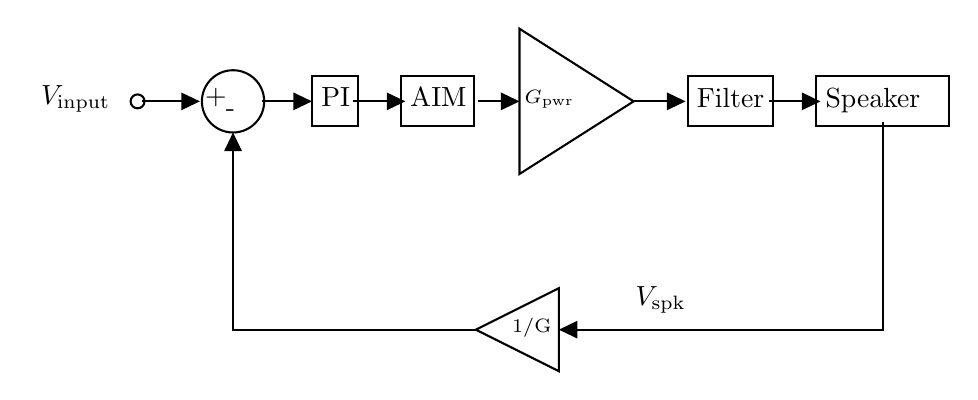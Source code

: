 

\tikzset{every picture/.style={line width=0.75pt}} %set default line width to 0.75pt        

\begin{tikzpicture}[x=0.75pt,y=0.75pt,yscale=-1,xscale=1]
%uncomment if require: \path (0,888); %set diagram left start at 0, and has height of 888

%Shape: Triangle [id:dp7532010602447068] 
\draw   (298,45) -- (243,80) -- (243,10) -- cycle ;

%Shape: Triangle [id:dp15332581012771063] 
\draw   (222,155) -- (262,135) -- (262,175) -- cycle ;
%Straight Lines [id:da5523748626192453] 
\draw    (119,45) -- (140,45) ;
\draw [shift={(143,45)}, rotate = 180] [fill={rgb, 255:red, 0; green, 0; blue, 0 }  ][line width=0.08]  [draw opacity=0] (8.93,-4.29) -- (0,0) -- (8.93,4.29) -- cycle    ;
%Straight Lines [id:da3339718462186836] 
\draw    (163,45) -- (185,45) ;
\draw [shift={(188,45)}, rotate = 180] [fill={rgb, 255:red, 0; green, 0; blue, 0 }  ][line width=0.08]  [draw opacity=0] (8.93,-4.29) -- (0,0) -- (8.93,4.29) -- cycle    ;
%Straight Lines [id:da31791499009589597] 
\draw    (223,45) -- (240,45) ;
\draw [shift={(243,45)}, rotate = 180] [fill={rgb, 255:red, 0; green, 0; blue, 0 }  ][line width=0.08]  [draw opacity=0] (8.93,-4.29) -- (0,0) -- (8.93,4.29) -- cycle    ;
%Straight Lines [id:da5170788170117406] 
\draw    (298,45) -- (320,45) ;
\draw [shift={(323,45)}, rotate = 180] [fill={rgb, 255:red, 0; green, 0; blue, 0 }  ][line width=0.08]  [draw opacity=0] (8.93,-4.29) -- (0,0) -- (8.93,4.29) -- cycle    ;
%Straight Lines [id:da8953286633069386] 
\draw    (363,45) -- (385,45) ;
\draw [shift={(388,45)}, rotate = 180] [fill={rgb, 255:red, 0; green, 0; blue, 0 }  ][line width=0.08]  [draw opacity=0] (8.93,-4.29) -- (0,0) -- (8.93,4.29) -- cycle    ;
%Straight Lines [id:da8861023692104835] 
\draw    (418,55) -- (418,155) -- (265,155) ;
\draw [shift={(262,155)}, rotate = 360] [fill={rgb, 255:red, 0; green, 0; blue, 0 }  ][line width=0.08]  [draw opacity=0] (8.93,-4.29) -- (0,0) -- (8.93,4.29) -- cycle    ;
%Straight Lines [id:da16951160745617155] 
\draw    (222,155) -- (105,155) -- (105,63) ;
\draw [shift={(105,60)}, rotate = 450] [fill={rgb, 255:red, 0; green, 0; blue, 0 }  ][line width=0.08]  [draw opacity=0] (8.93,-4.29) -- (0,0) -- (8.93,4.29) -- cycle    ;
%Straight Lines [id:da9897349414536416] 
\draw    (61.35,45) -- (86,45) ;
\draw [shift={(89,45)}, rotate = 180] [fill={rgb, 255:red, 0; green, 0; blue, 0 }  ][line width=0.08]  [draw opacity=0] (8.93,-4.29) -- (0,0) -- (8.93,4.29) -- cycle    ;
\draw [shift={(59,45)}, rotate = 0] [color={rgb, 255:red, 0; green, 0; blue, 0 }  ][line width=0.75]      (0, 0) circle [x radius= 3.35, y radius= 3.35]   ;
%Shape: Circle [id:dp16935813826192136] 
\draw   (90,45) .. controls (90,36.72) and (96.72,30) .. (105,30) .. controls (113.28,30) and (120,36.72) .. (120,45) .. controls (120,53.28) and (113.28,60) .. (105,60) .. controls (96.72,60) and (90,53.28) .. (90,45) -- cycle ;


% Text Node
\draw    (143,33) -- (165,33) -- (165,57) -- (143,57) -- cycle  ;
\draw (146,37) node [anchor=north west][inner sep=0.75pt]   [align=left] {PI};
% Text Node
\draw    (186,33) -- (221,33) -- (221,57) -- (186,57) -- cycle  ;
\draw (189,37) node [anchor=north west][inner sep=0.75pt]   [align=left] {AIM};
% Text Node
\draw    (324,33) -- (365,33) -- (365,57) -- (324,57) -- cycle  ;
\draw (327,37) node [anchor=north west][inner sep=0.75pt]   [align=left] {Filter};
% Text Node
\draw    (386,33) -- (450,33) -- (450,57) -- (386,57) -- cycle  ;
\draw (389,37) node [anchor=north west][inner sep=0.75pt]   [align=left] {Speaker};
% Text Node
\draw (238,148) node [anchor=north west][inner sep=0.75pt]  [font=\scriptsize] [align=left] {1/G};
% Text Node
\draw (311,140.5) node   [align=left] {$V_{\mathrm{spk}}$};
% Text Node
\draw (11,36) node [anchor=north west][inner sep=0.75pt]   [align=left] {$V_{\mathrm{input}}$};
% Text Node
\draw (100,45) node [anchor=north west][inner sep=0.75pt]   [align=left] {\mbox{-}};
% Text Node
\draw (90,37) node [anchor=north west][inner sep=0.75pt]   [align=left] {+};
% Text Node
\draw (244,38) node [anchor=north west][inner sep=0.75pt]  [font=\scriptsize] [align=left] {$G_{\mathrm{pwr}}$};


\end{tikzpicture}
